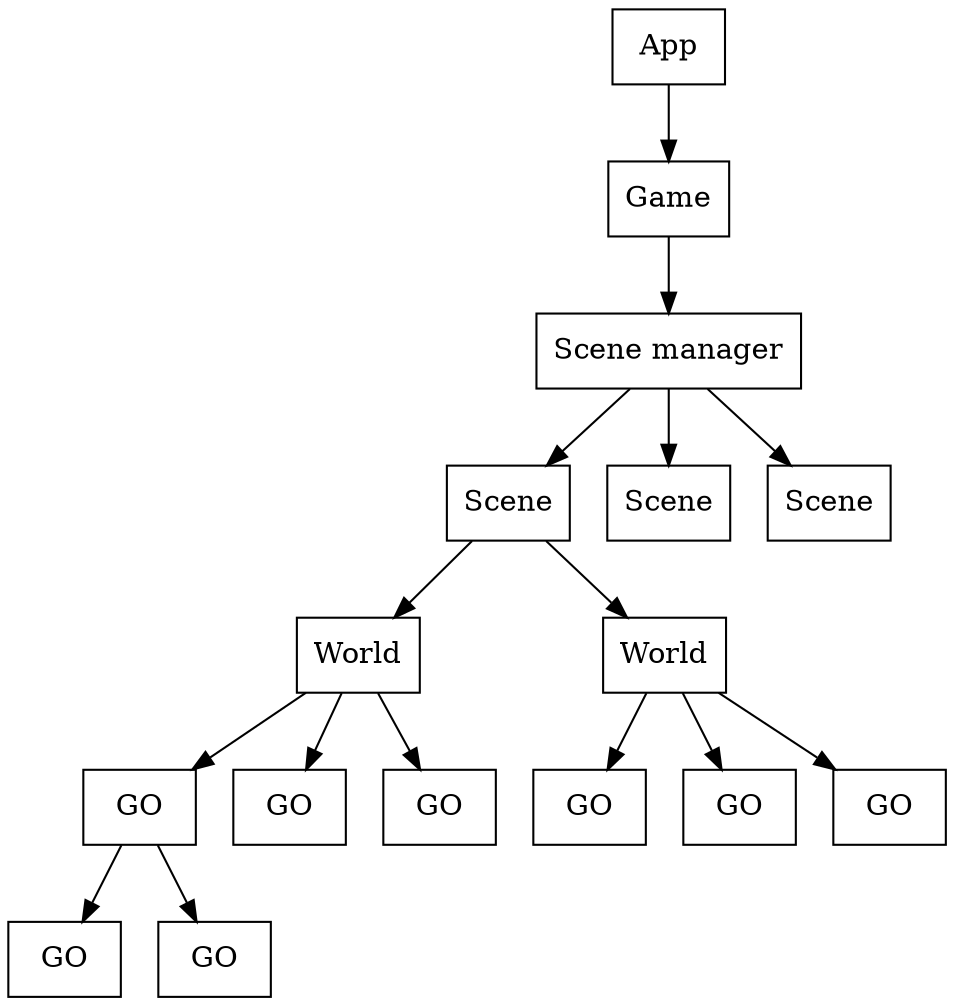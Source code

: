 digraph Game {
    graph [rankdir=TD,splines=line]
    node[shape=record]
    
    App
    Game
    SceneManager[label="Scene manager"]

    Scene0[label="Scene"]
    Scene1[label="Scene"]
    Scene2[label="Scene"]

    World0[label="World"]
    World1[label="World"]
        
    GO00[label="GO"]
    GO01[label="GO"]
    GO02[label="GO"]
        
    GO10[label="GO"]
    GO11[label="GO"]
    GO12[label="GO"]
    
    GO000[label="GO"]
    GO001[label="GO"] 
    
    App -> Game -> SceneManager -> { Scene0, Scene1, Scene2 }
    Scene0 -> { World0, World1 }
    World0 -> { GO00, GO01, GO02 }
    World1 -> { GO10, GO11, GO12 }
    
    GO00 -> { GO000, GO001 }
}